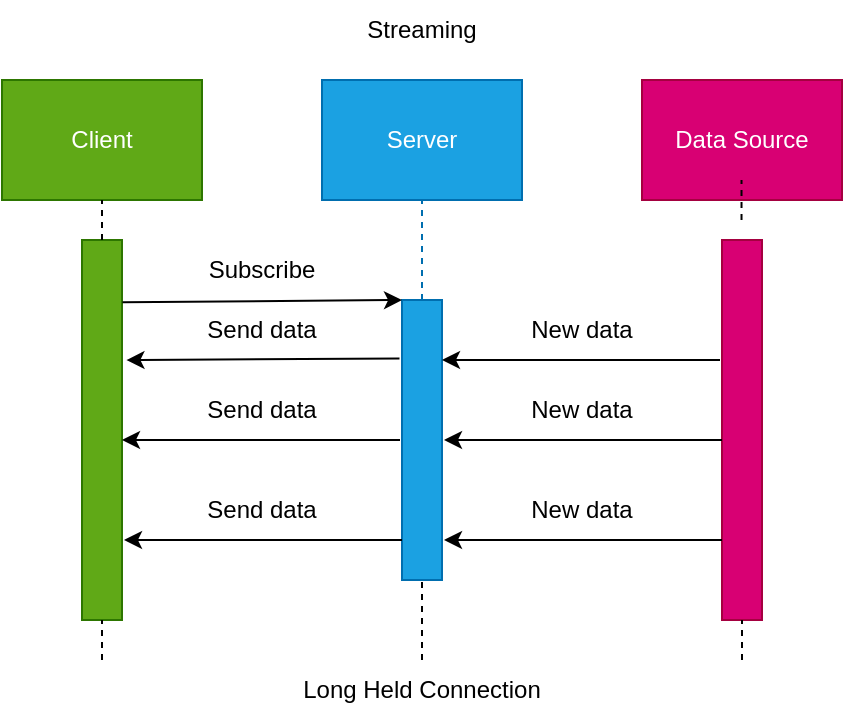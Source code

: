 <mxfile version="21.4.0" type="device">
  <diagram name="Page-1" id="11vAXlKRO8dN1wXYcJ1v">
    <mxGraphModel dx="714" dy="418" grid="1" gridSize="10" guides="1" tooltips="1" connect="1" arrows="1" fold="1" page="1" pageScale="1" pageWidth="850" pageHeight="1100" math="0" shadow="0">
      <root>
        <mxCell id="0" />
        <mxCell id="1" parent="0" />
        <mxCell id="XoFT-1iytOHAR8GibqdN-1" value="Client" style="rounded=0;whiteSpace=wrap;html=1;fillColor=#60a917;fontColor=#ffffff;strokeColor=#2D7600;" vertex="1" parent="1">
          <mxGeometry x="160" y="330" width="100" height="60" as="geometry" />
        </mxCell>
        <mxCell id="XoFT-1iytOHAR8GibqdN-2" value="Server" style="rounded=0;whiteSpace=wrap;html=1;fillColor=#1ba1e2;fontColor=#ffffff;strokeColor=#006EAF;" vertex="1" parent="1">
          <mxGeometry x="320" y="330" width="100" height="60" as="geometry" />
        </mxCell>
        <mxCell id="XoFT-1iytOHAR8GibqdN-3" value="Data Source" style="rounded=0;whiteSpace=wrap;html=1;fillColor=#d80073;fontColor=#ffffff;strokeColor=#A50040;" vertex="1" parent="1">
          <mxGeometry x="480" y="330" width="100" height="60" as="geometry" />
        </mxCell>
        <mxCell id="XoFT-1iytOHAR8GibqdN-4" value="" style="rounded=0;whiteSpace=wrap;html=1;fillColor=#60a917;fontColor=#ffffff;strokeColor=#2D7600;" vertex="1" parent="1">
          <mxGeometry x="200" y="410" width="20" height="190" as="geometry" />
        </mxCell>
        <mxCell id="XoFT-1iytOHAR8GibqdN-5" value="" style="rounded=0;whiteSpace=wrap;html=1;fillColor=#d80073;fontColor=#ffffff;strokeColor=#A50040;" vertex="1" parent="1">
          <mxGeometry x="520" y="410" width="20" height="190" as="geometry" />
        </mxCell>
        <mxCell id="XoFT-1iytOHAR8GibqdN-6" value="" style="rounded=0;whiteSpace=wrap;html=1;fillColor=#1ba1e2;fontColor=#ffffff;strokeColor=#006EAF;" vertex="1" parent="1">
          <mxGeometry x="360" y="440" width="20" height="140" as="geometry" />
        </mxCell>
        <mxCell id="XoFT-1iytOHAR8GibqdN-8" value="" style="endArrow=none;dashed=1;html=1;rounded=0;exitX=0.5;exitY=0;exitDx=0;exitDy=0;entryX=0.5;entryY=1;entryDx=0;entryDy=0;fillColor=#1ba1e2;strokeColor=#006EAF;" edge="1" parent="1" source="XoFT-1iytOHAR8GibqdN-6" target="XoFT-1iytOHAR8GibqdN-2">
          <mxGeometry width="50" height="50" relative="1" as="geometry">
            <mxPoint x="440" y="360" as="sourcePoint" />
            <mxPoint x="490" y="310" as="targetPoint" />
          </mxGeometry>
        </mxCell>
        <mxCell id="XoFT-1iytOHAR8GibqdN-9" value="" style="endArrow=classic;html=1;rounded=0;exitX=1.011;exitY=0.164;exitDx=0;exitDy=0;exitPerimeter=0;entryX=0;entryY=0;entryDx=0;entryDy=0;" edge="1" parent="1" source="XoFT-1iytOHAR8GibqdN-4" target="XoFT-1iytOHAR8GibqdN-6">
          <mxGeometry width="50" height="50" relative="1" as="geometry">
            <mxPoint x="221" y="443" as="sourcePoint" />
            <mxPoint x="360" y="442" as="targetPoint" />
          </mxGeometry>
        </mxCell>
        <mxCell id="XoFT-1iytOHAR8GibqdN-10" value="Subscribe" style="text;html=1;strokeColor=none;fillColor=none;align=center;verticalAlign=middle;whiteSpace=wrap;rounded=0;" vertex="1" parent="1">
          <mxGeometry x="260" y="410" width="60" height="30" as="geometry" />
        </mxCell>
        <mxCell id="XoFT-1iytOHAR8GibqdN-11" value="" style="endArrow=none;dashed=1;html=1;rounded=0;exitX=0.5;exitY=0;exitDx=0;exitDy=0;entryX=0.5;entryY=1;entryDx=0;entryDy=0;" edge="1" parent="1" source="XoFT-1iytOHAR8GibqdN-4" target="XoFT-1iytOHAR8GibqdN-1">
          <mxGeometry width="50" height="50" relative="1" as="geometry">
            <mxPoint x="270" y="420" as="sourcePoint" />
            <mxPoint x="320" y="370" as="targetPoint" />
          </mxGeometry>
        </mxCell>
        <mxCell id="XoFT-1iytOHAR8GibqdN-12" value="" style="endArrow=none;dashed=1;html=1;rounded=0;exitX=0.5;exitY=0;exitDx=0;exitDy=0;entryX=0.5;entryY=1;entryDx=0;entryDy=0;" edge="1" parent="1">
          <mxGeometry width="50" height="50" relative="1" as="geometry">
            <mxPoint x="529.76" y="400" as="sourcePoint" />
            <mxPoint x="529.76" y="380" as="targetPoint" />
          </mxGeometry>
        </mxCell>
        <mxCell id="XoFT-1iytOHAR8GibqdN-13" value="" style="endArrow=classic;html=1;rounded=0;exitX=-0.063;exitY=0.209;exitDx=0;exitDy=0;exitPerimeter=0;entryX=1.111;entryY=0.316;entryDx=0;entryDy=0;entryPerimeter=0;" edge="1" parent="1" source="XoFT-1iytOHAR8GibqdN-6" target="XoFT-1iytOHAR8GibqdN-4">
          <mxGeometry width="50" height="50" relative="1" as="geometry">
            <mxPoint x="240" y="550" as="sourcePoint" />
            <mxPoint x="290" y="500" as="targetPoint" />
          </mxGeometry>
        </mxCell>
        <mxCell id="XoFT-1iytOHAR8GibqdN-14" value="Send data" style="text;html=1;strokeColor=none;fillColor=none;align=center;verticalAlign=middle;whiteSpace=wrap;rounded=0;" vertex="1" parent="1">
          <mxGeometry x="260" y="440" width="60" height="30" as="geometry" />
        </mxCell>
        <mxCell id="XoFT-1iytOHAR8GibqdN-15" value="" style="endArrow=classic;html=1;rounded=0;exitX=-0.063;exitY=0.209;exitDx=0;exitDy=0;exitPerimeter=0;entryX=1.004;entryY=0.258;entryDx=0;entryDy=0;entryPerimeter=0;" edge="1" parent="1">
          <mxGeometry width="50" height="50" relative="1" as="geometry">
            <mxPoint x="519" y="470" as="sourcePoint" />
            <mxPoint x="380" y="470" as="targetPoint" />
          </mxGeometry>
        </mxCell>
        <mxCell id="XoFT-1iytOHAR8GibqdN-16" value="New data" style="text;html=1;strokeColor=none;fillColor=none;align=center;verticalAlign=middle;whiteSpace=wrap;rounded=0;" vertex="1" parent="1">
          <mxGeometry x="420" y="440" width="60" height="30" as="geometry" />
        </mxCell>
        <mxCell id="XoFT-1iytOHAR8GibqdN-17" value="Send data" style="text;html=1;strokeColor=none;fillColor=none;align=center;verticalAlign=middle;whiteSpace=wrap;rounded=0;" vertex="1" parent="1">
          <mxGeometry x="260" y="480" width="60" height="30" as="geometry" />
        </mxCell>
        <mxCell id="XoFT-1iytOHAR8GibqdN-18" value="" style="endArrow=classic;html=1;rounded=0;exitX=-0.063;exitY=0.209;exitDx=0;exitDy=0;exitPerimeter=0;entryX=1.004;entryY=0.258;entryDx=0;entryDy=0;entryPerimeter=0;" edge="1" parent="1">
          <mxGeometry width="50" height="50" relative="1" as="geometry">
            <mxPoint x="359" y="510" as="sourcePoint" />
            <mxPoint x="220" y="510" as="targetPoint" />
          </mxGeometry>
        </mxCell>
        <mxCell id="XoFT-1iytOHAR8GibqdN-19" value="" style="endArrow=classic;html=1;rounded=0;exitX=-0.063;exitY=0.209;exitDx=0;exitDy=0;exitPerimeter=0;entryX=1.004;entryY=0.258;entryDx=0;entryDy=0;entryPerimeter=0;" edge="1" parent="1">
          <mxGeometry width="50" height="50" relative="1" as="geometry">
            <mxPoint x="520" y="510" as="sourcePoint" />
            <mxPoint x="381" y="510" as="targetPoint" />
          </mxGeometry>
        </mxCell>
        <mxCell id="XoFT-1iytOHAR8GibqdN-20" value="New data" style="text;html=1;strokeColor=none;fillColor=none;align=center;verticalAlign=middle;whiteSpace=wrap;rounded=0;" vertex="1" parent="1">
          <mxGeometry x="420" y="480" width="60" height="30" as="geometry" />
        </mxCell>
        <mxCell id="XoFT-1iytOHAR8GibqdN-21" value="" style="endArrow=classic;html=1;rounded=0;exitX=-0.063;exitY=0.209;exitDx=0;exitDy=0;exitPerimeter=0;entryX=1.004;entryY=0.258;entryDx=0;entryDy=0;entryPerimeter=0;" edge="1" parent="1">
          <mxGeometry width="50" height="50" relative="1" as="geometry">
            <mxPoint x="360" y="560" as="sourcePoint" />
            <mxPoint x="221" y="560" as="targetPoint" />
          </mxGeometry>
        </mxCell>
        <mxCell id="XoFT-1iytOHAR8GibqdN-22" value="Send data" style="text;html=1;strokeColor=none;fillColor=none;align=center;verticalAlign=middle;whiteSpace=wrap;rounded=0;" vertex="1" parent="1">
          <mxGeometry x="260" y="530" width="60" height="30" as="geometry" />
        </mxCell>
        <mxCell id="XoFT-1iytOHAR8GibqdN-23" value="" style="endArrow=classic;html=1;rounded=0;exitX=-0.063;exitY=0.209;exitDx=0;exitDy=0;exitPerimeter=0;entryX=1.004;entryY=0.258;entryDx=0;entryDy=0;entryPerimeter=0;" edge="1" parent="1">
          <mxGeometry width="50" height="50" relative="1" as="geometry">
            <mxPoint x="520" y="560" as="sourcePoint" />
            <mxPoint x="381" y="560" as="targetPoint" />
          </mxGeometry>
        </mxCell>
        <mxCell id="XoFT-1iytOHAR8GibqdN-24" value="New data" style="text;html=1;strokeColor=none;fillColor=none;align=center;verticalAlign=middle;whiteSpace=wrap;rounded=0;" vertex="1" parent="1">
          <mxGeometry x="420" y="530" width="60" height="30" as="geometry" />
        </mxCell>
        <mxCell id="XoFT-1iytOHAR8GibqdN-25" value="" style="endArrow=none;dashed=1;html=1;rounded=0;entryX=0.5;entryY=1;entryDx=0;entryDy=0;" edge="1" parent="1" target="XoFT-1iytOHAR8GibqdN-4">
          <mxGeometry width="50" height="50" relative="1" as="geometry">
            <mxPoint x="210" y="620" as="sourcePoint" />
            <mxPoint x="220" y="620" as="targetPoint" />
          </mxGeometry>
        </mxCell>
        <mxCell id="XoFT-1iytOHAR8GibqdN-26" value="" style="endArrow=none;dashed=1;html=1;rounded=0;entryX=0.5;entryY=1;entryDx=0;entryDy=0;" edge="1" parent="1" target="XoFT-1iytOHAR8GibqdN-6">
          <mxGeometry width="50" height="50" relative="1" as="geometry">
            <mxPoint x="370" y="620" as="sourcePoint" />
            <mxPoint x="220" y="610" as="targetPoint" />
          </mxGeometry>
        </mxCell>
        <mxCell id="XoFT-1iytOHAR8GibqdN-27" value="" style="endArrow=none;dashed=1;html=1;rounded=0;entryX=0.5;entryY=1;entryDx=0;entryDy=0;" edge="1" parent="1" target="XoFT-1iytOHAR8GibqdN-5">
          <mxGeometry width="50" height="50" relative="1" as="geometry">
            <mxPoint x="530" y="620" as="sourcePoint" />
            <mxPoint x="220" y="610" as="targetPoint" />
          </mxGeometry>
        </mxCell>
        <mxCell id="XoFT-1iytOHAR8GibqdN-28" value="Streaming" style="text;html=1;strokeColor=none;fillColor=none;align=center;verticalAlign=middle;whiteSpace=wrap;rounded=0;" vertex="1" parent="1">
          <mxGeometry x="340" y="290" width="60" height="30" as="geometry" />
        </mxCell>
        <mxCell id="XoFT-1iytOHAR8GibqdN-29" value="Long Held Connection" style="text;html=1;strokeColor=none;fillColor=none;align=center;verticalAlign=middle;whiteSpace=wrap;rounded=0;" vertex="1" parent="1">
          <mxGeometry x="305" y="620" width="130" height="30" as="geometry" />
        </mxCell>
      </root>
    </mxGraphModel>
  </diagram>
</mxfile>
